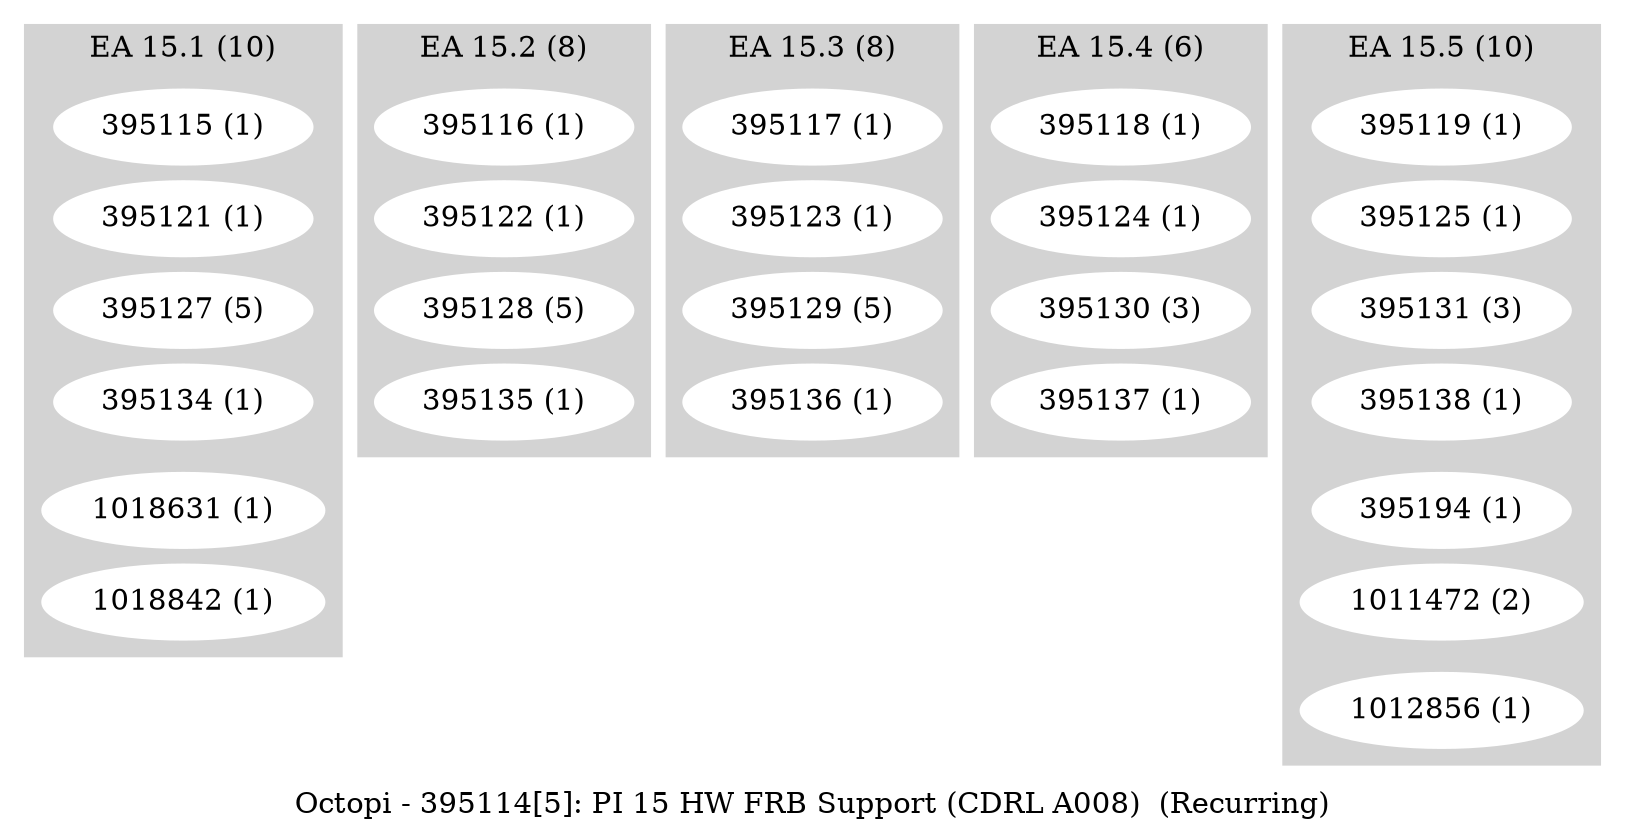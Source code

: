 digraph G {
    label = "Octopi - 395114[5]: PI 15 HW FRB Support (CDRL A008)  (Recurring)";
    ranksep = .1
    subgraph cluster_1 {
        style=filled;
        color=lightgrey;
        node [style=filled,color=white];
        "395115 (1)" ->       
        "395121 (1)" ->       
        "395127 (5)" ->       
        "395134 (1)" ->       
        "1018631 (1)" ->       
        "1018842 (1)"
        [style=invis];
        label = "EA 15.1 (10)";
    }
    subgraph cluster_2 {
        style=filled;
        color=lightgrey;
        node [style=filled,color=white];
        "395116 (1)" ->       
        "395122 (1)" ->       
        "395128 (5)" ->       
        "395135 (1)"
        [style=invis];
        label = "EA 15.2 (8)";
    }
    subgraph cluster_3 {
        style=filled;
        color=lightgrey;
        node [style=filled,color=white];
        "395117 (1)" ->       
        "395123 (1)" ->       
        "395129 (5)" ->       
        "395136 (1)"
        [style=invis];
        label = "EA 15.3 (8)";
    }
    subgraph cluster_4 {
        style=filled;
        color=lightgrey;
        node [style=filled,color=white];
        "395118 (1)" ->       
        "395124 (1)" ->       
        "395130 (3)" ->       
        "395137 (1)"
        [style=invis];
        label = "EA 15.4 (6)";
    }
    subgraph cluster_5 {
        style=filled;
        color=lightgrey;
        node [style=filled,color=white];
        "395119 (1)" ->       
        "395125 (1)" ->       
        "395131 (3)" ->       
        "395138 (1)" ->       
        "395194 (1)" ->       
        "1011472 (2)" ->       
        "1012856 (1)"
        [style=invis];
        label = "EA 15.5 (10)";
    }
}
